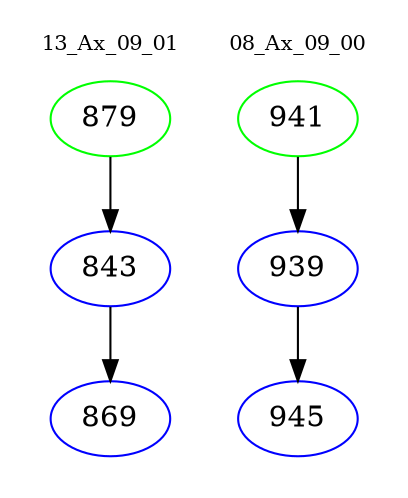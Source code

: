 digraph{
subgraph cluster_0 {
color = white
label = "13_Ax_09_01";
fontsize=10;
T0_879 [label="879", color="green"]
T0_879 -> T0_843 [color="black"]
T0_843 [label="843", color="blue"]
T0_843 -> T0_869 [color="black"]
T0_869 [label="869", color="blue"]
}
subgraph cluster_1 {
color = white
label = "08_Ax_09_00";
fontsize=10;
T1_941 [label="941", color="green"]
T1_941 -> T1_939 [color="black"]
T1_939 [label="939", color="blue"]
T1_939 -> T1_945 [color="black"]
T1_945 [label="945", color="blue"]
}
}
